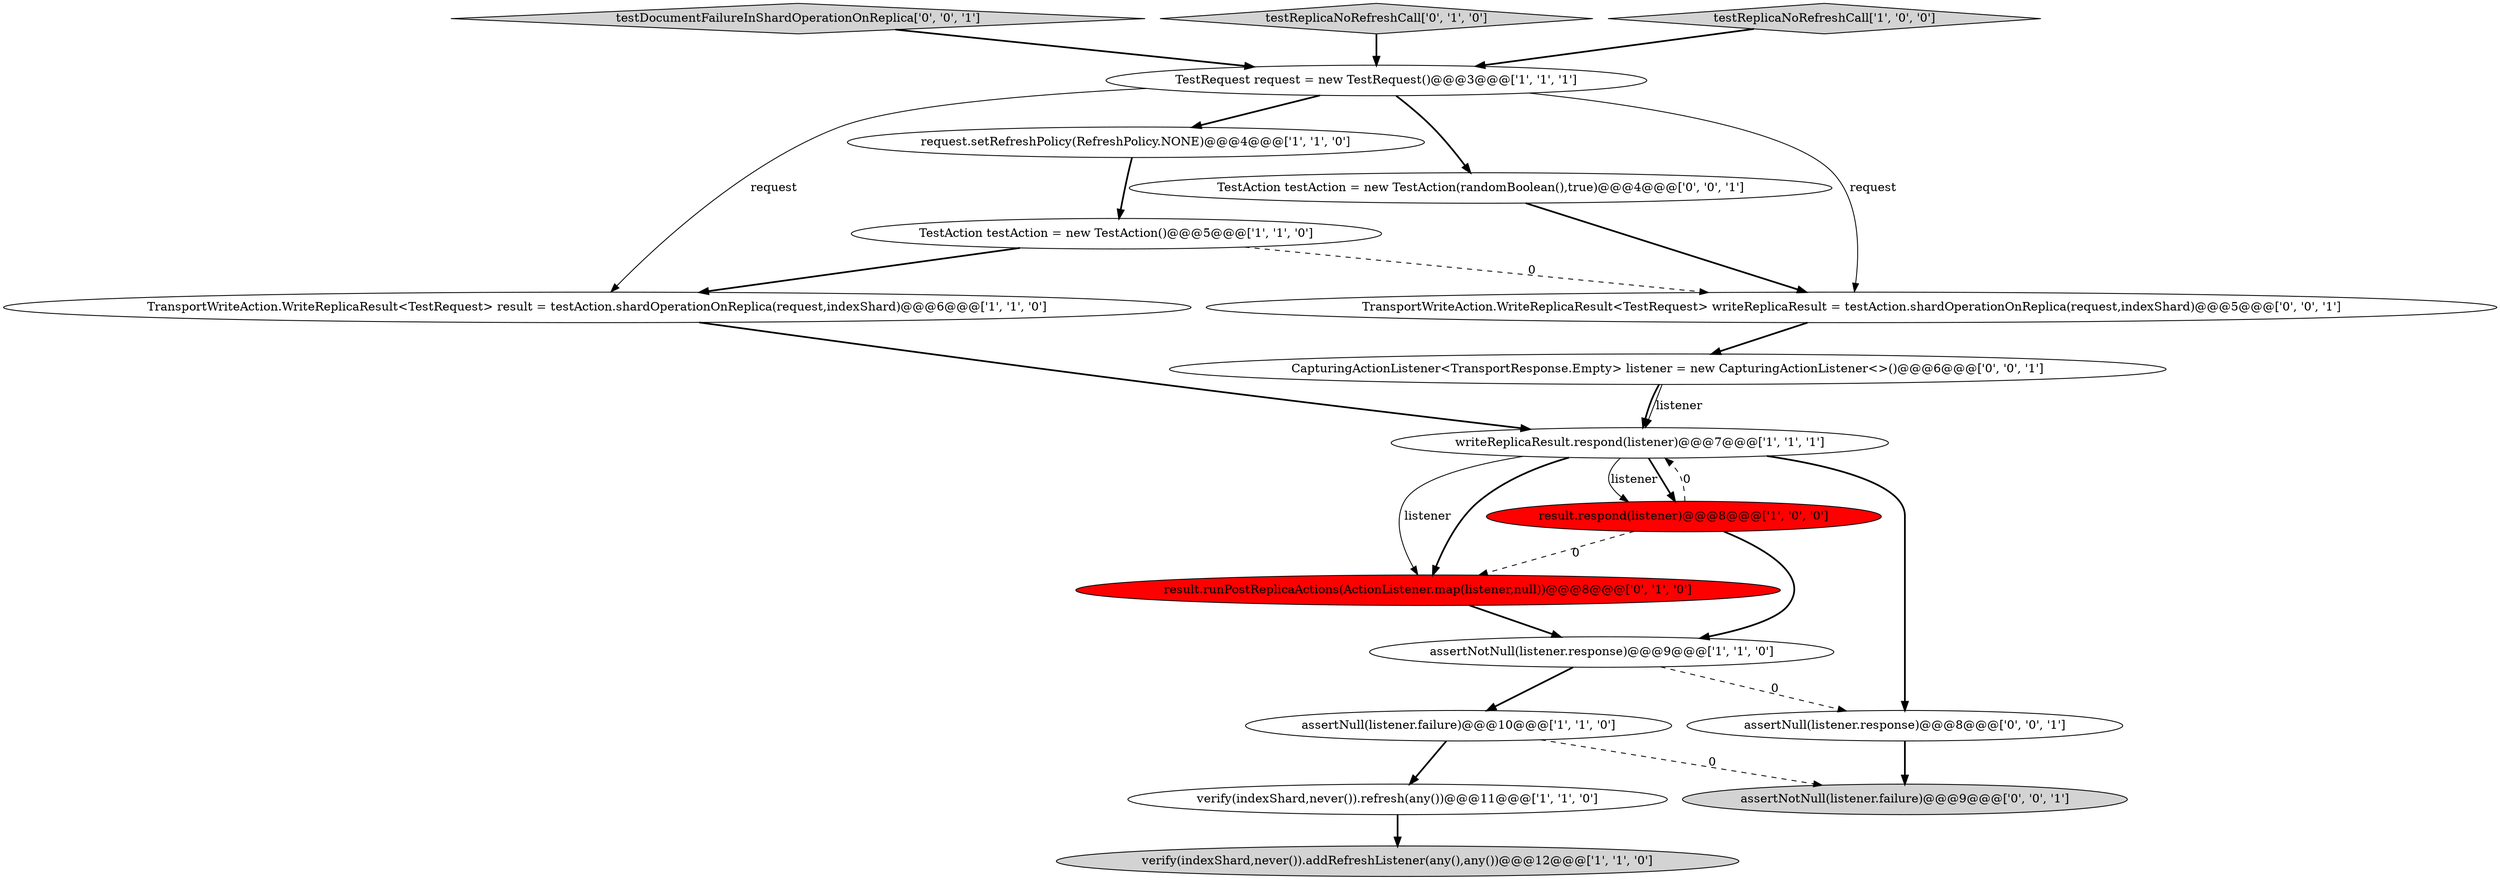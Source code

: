 digraph {
14 [style = filled, label = "TransportWriteAction.WriteReplicaResult<TestRequest> writeReplicaResult = testAction.shardOperationOnReplica(request,indexShard)@@@5@@@['0', '0', '1']", fillcolor = white, shape = ellipse image = "AAA0AAABBB3BBB"];
6 [style = filled, label = "writeReplicaResult.respond(listener)@@@7@@@['1', '1', '1']", fillcolor = white, shape = ellipse image = "AAA0AAABBB1BBB"];
18 [style = filled, label = "testDocumentFailureInShardOperationOnReplica['0', '0', '1']", fillcolor = lightgray, shape = diamond image = "AAA0AAABBB3BBB"];
16 [style = filled, label = "assertNotNull(listener.failure)@@@9@@@['0', '0', '1']", fillcolor = lightgray, shape = ellipse image = "AAA0AAABBB3BBB"];
8 [style = filled, label = "assertNotNull(listener.response)@@@9@@@['1', '1', '0']", fillcolor = white, shape = ellipse image = "AAA0AAABBB1BBB"];
5 [style = filled, label = "TestAction testAction = new TestAction()@@@5@@@['1', '1', '0']", fillcolor = white, shape = ellipse image = "AAA0AAABBB1BBB"];
10 [style = filled, label = "TransportWriteAction.WriteReplicaResult<TestRequest> result = testAction.shardOperationOnReplica(request,indexShard)@@@6@@@['1', '1', '0']", fillcolor = white, shape = ellipse image = "AAA0AAABBB1BBB"];
4 [style = filled, label = "TestRequest request = new TestRequest()@@@3@@@['1', '1', '1']", fillcolor = white, shape = ellipse image = "AAA0AAABBB1BBB"];
17 [style = filled, label = "TestAction testAction = new TestAction(randomBoolean(),true)@@@4@@@['0', '0', '1']", fillcolor = white, shape = ellipse image = "AAA0AAABBB3BBB"];
1 [style = filled, label = "assertNull(listener.failure)@@@10@@@['1', '1', '0']", fillcolor = white, shape = ellipse image = "AAA0AAABBB1BBB"];
7 [style = filled, label = "result.respond(listener)@@@8@@@['1', '0', '0']", fillcolor = red, shape = ellipse image = "AAA1AAABBB1BBB"];
12 [style = filled, label = "testReplicaNoRefreshCall['0', '1', '0']", fillcolor = lightgray, shape = diamond image = "AAA0AAABBB2BBB"];
0 [style = filled, label = "request.setRefreshPolicy(RefreshPolicy.NONE)@@@4@@@['1', '1', '0']", fillcolor = white, shape = ellipse image = "AAA0AAABBB1BBB"];
9 [style = filled, label = "verify(indexShard,never()).addRefreshListener(any(),any())@@@12@@@['1', '1', '0']", fillcolor = lightgray, shape = ellipse image = "AAA0AAABBB1BBB"];
3 [style = filled, label = "testReplicaNoRefreshCall['1', '0', '0']", fillcolor = lightgray, shape = diamond image = "AAA0AAABBB1BBB"];
11 [style = filled, label = "result.runPostReplicaActions(ActionListener.map(listener,null))@@@8@@@['0', '1', '0']", fillcolor = red, shape = ellipse image = "AAA1AAABBB2BBB"];
13 [style = filled, label = "assertNull(listener.response)@@@8@@@['0', '0', '1']", fillcolor = white, shape = ellipse image = "AAA0AAABBB3BBB"];
15 [style = filled, label = "CapturingActionListener<TransportResponse.Empty> listener = new CapturingActionListener<>()@@@6@@@['0', '0', '1']", fillcolor = white, shape = ellipse image = "AAA0AAABBB3BBB"];
2 [style = filled, label = "verify(indexShard,never()).refresh(any())@@@11@@@['1', '1', '0']", fillcolor = white, shape = ellipse image = "AAA0AAABBB1BBB"];
5->10 [style = bold, label=""];
5->14 [style = dashed, label="0"];
4->17 [style = bold, label=""];
7->11 [style = dashed, label="0"];
4->14 [style = solid, label="request"];
15->6 [style = bold, label=""];
4->10 [style = solid, label="request"];
2->9 [style = bold, label=""];
7->8 [style = bold, label=""];
6->7 [style = solid, label="listener"];
3->4 [style = bold, label=""];
10->6 [style = bold, label=""];
13->16 [style = bold, label=""];
4->0 [style = bold, label=""];
8->13 [style = dashed, label="0"];
7->6 [style = dashed, label="0"];
8->1 [style = bold, label=""];
6->11 [style = solid, label="listener"];
18->4 [style = bold, label=""];
12->4 [style = bold, label=""];
17->14 [style = bold, label=""];
1->16 [style = dashed, label="0"];
6->11 [style = bold, label=""];
6->13 [style = bold, label=""];
15->6 [style = solid, label="listener"];
11->8 [style = bold, label=""];
14->15 [style = bold, label=""];
1->2 [style = bold, label=""];
6->7 [style = bold, label=""];
0->5 [style = bold, label=""];
}
